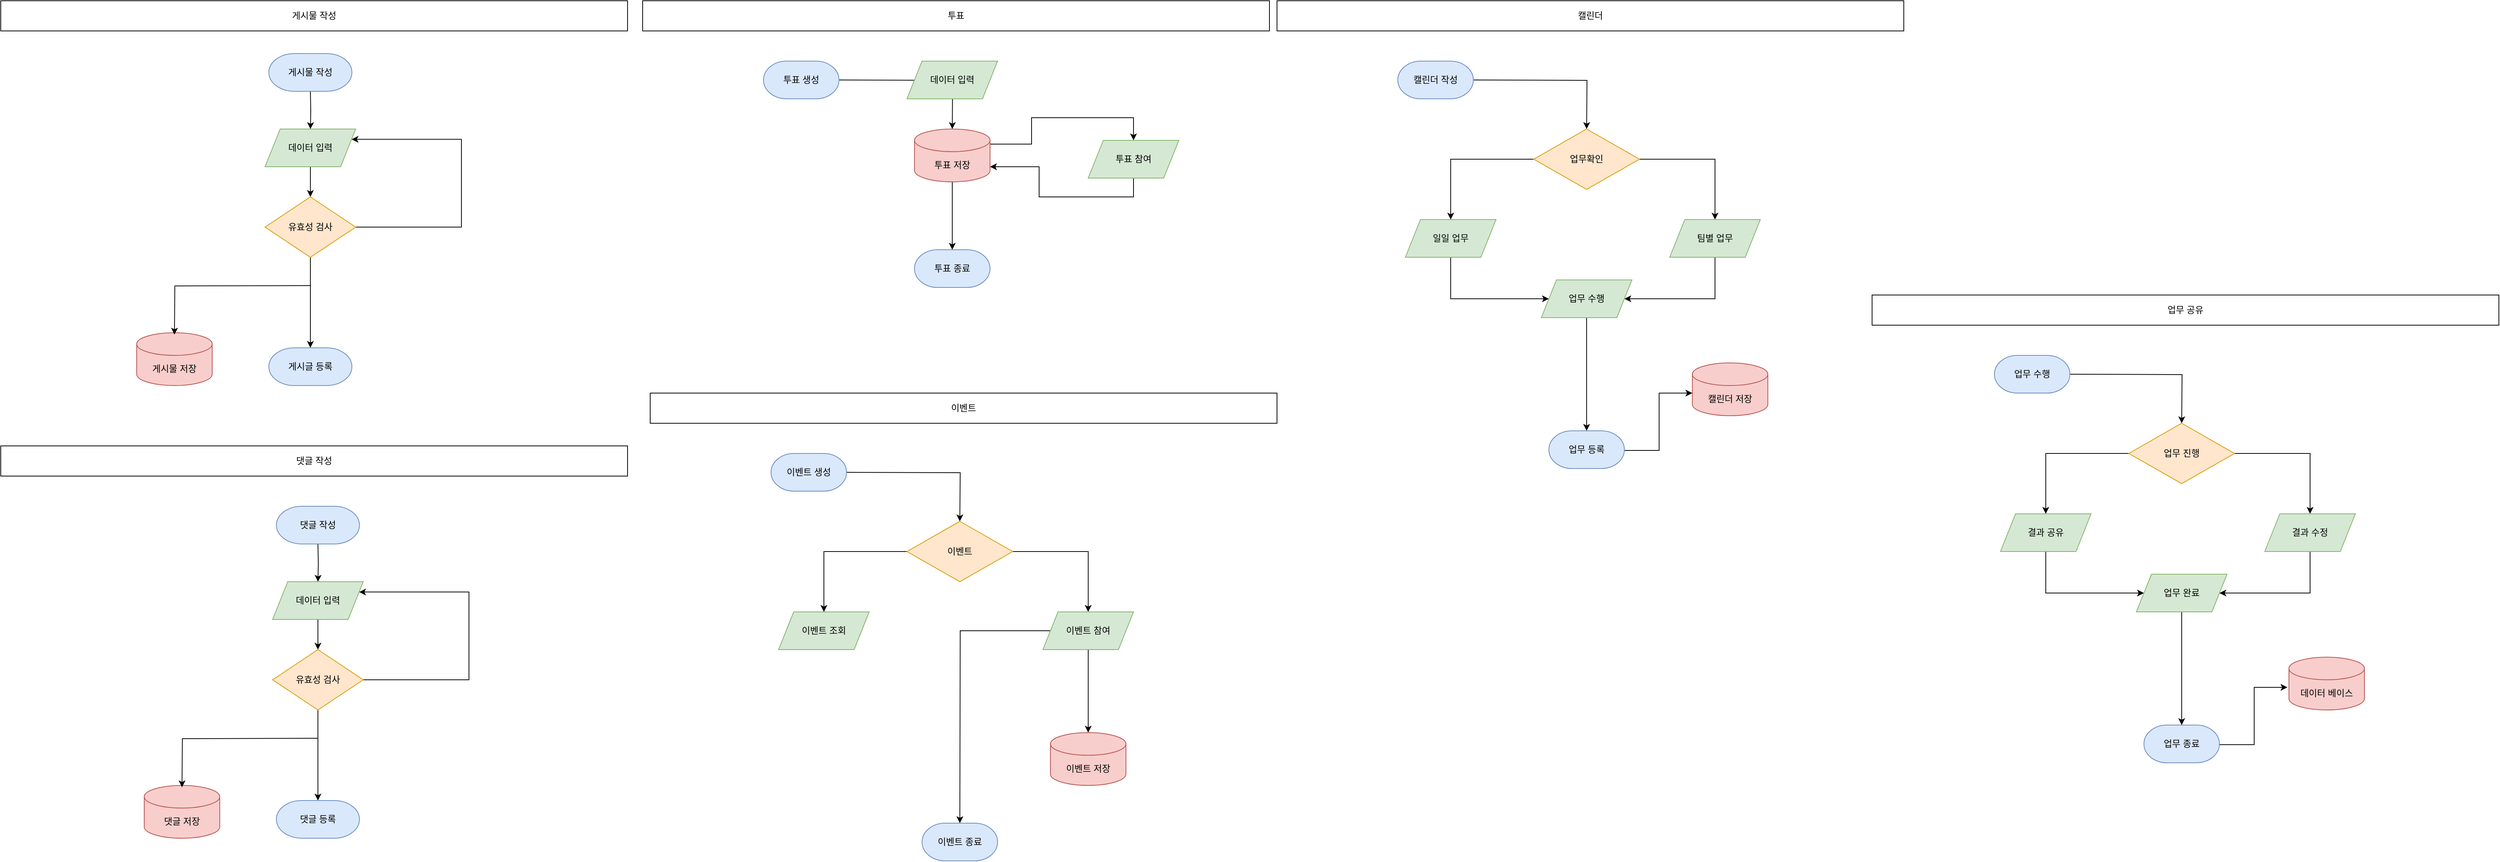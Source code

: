 <mxfile version="24.9.2">
  <diagram id="C5RBs43oDa-KdzZeNtuy" name="Page-1">
    <mxGraphModel dx="7170" dy="3780" grid="1" gridSize="10" guides="1" tooltips="1" connect="1" arrows="1" fold="1" page="1" pageScale="1" pageWidth="827" pageHeight="1169" math="0" shadow="0">
      <root>
        <mxCell id="WIyWlLk6GJQsqaUBKTNV-0" />
        <mxCell id="WIyWlLk6GJQsqaUBKTNV-1" parent="WIyWlLk6GJQsqaUBKTNV-0" />
        <mxCell id="itudX_r-34yZgfggLO3M-28" value="" style="edgeStyle=orthogonalEdgeStyle;rounded=0;orthogonalLoop=1;jettySize=auto;html=1;" parent="WIyWlLk6GJQsqaUBKTNV-1" edge="1">
          <mxGeometry relative="1" as="geometry">
            <mxPoint x="410" y="120" as="sourcePoint" />
            <mxPoint x="410.059" y="170.039" as="targetPoint" />
          </mxGeometry>
        </mxCell>
        <mxCell id="itudX_r-34yZgfggLO3M-20" value="" style="edgeStyle=orthogonalEdgeStyle;rounded=0;orthogonalLoop=1;jettySize=auto;html=1;exitX=0.5;exitY=1;exitDx=0;exitDy=0;" parent="WIyWlLk6GJQsqaUBKTNV-1" source="wbHT0PBJSshcKeom0m7--15" edge="1">
          <mxGeometry relative="1" as="geometry">
            <mxPoint x="410" y="460" as="targetPoint" />
            <mxPoint x="410.059" y="360.0" as="sourcePoint" />
          </mxGeometry>
        </mxCell>
        <mxCell id="itudX_r-34yZgfggLO3M-2" value="게시물 저장" style="shape=cylinder3;whiteSpace=wrap;html=1;boundedLbl=1;backgroundOutline=1;size=15;fillColor=#f8cecc;strokeColor=#b85450;" parent="WIyWlLk6GJQsqaUBKTNV-1" vertex="1">
          <mxGeometry x="180" y="440" width="100" height="70" as="geometry" />
        </mxCell>
        <mxCell id="itudX_r-34yZgfggLO3M-3" value="게시물 작성" style="rounded=0;whiteSpace=wrap;html=1;" parent="WIyWlLk6GJQsqaUBKTNV-1" vertex="1">
          <mxGeometry width="830" height="40" as="geometry" />
        </mxCell>
        <mxCell id="itudX_r-34yZgfggLO3M-22" style="edgeStyle=orthogonalEdgeStyle;rounded=0;orthogonalLoop=1;jettySize=auto;html=1;entryX=1;entryY=0.5;entryDx=0;entryDy=0;entryPerimeter=0;" parent="WIyWlLk6GJQsqaUBKTNV-1" edge="1">
          <mxGeometry relative="1" as="geometry">
            <mxPoint x="410" y="377.5" as="sourcePoint" />
            <mxPoint x="230" y="442.5" as="targetPoint" />
          </mxGeometry>
        </mxCell>
        <mxCell id="itudX_r-34yZgfggLO3M-49" value="" style="edgeStyle=orthogonalEdgeStyle;rounded=0;orthogonalLoop=1;jettySize=auto;html=1;" parent="WIyWlLk6GJQsqaUBKTNV-1" edge="1">
          <mxGeometry relative="1" as="geometry">
            <mxPoint x="1260" y="170" as="targetPoint" />
            <mxPoint x="1110" y="105" as="sourcePoint" />
          </mxGeometry>
        </mxCell>
        <mxCell id="itudX_r-34yZgfggLO3M-66" value="" style="edgeStyle=orthogonalEdgeStyle;rounded=0;orthogonalLoop=1;jettySize=auto;html=1;" parent="WIyWlLk6GJQsqaUBKTNV-1" source="itudX_r-34yZgfggLO3M-53" target="itudX_r-34yZgfggLO3M-63" edge="1">
          <mxGeometry relative="1" as="geometry">
            <Array as="points">
              <mxPoint x="1365" y="190" />
              <mxPoint x="1365" y="155" />
              <mxPoint x="1500" y="155" />
            </Array>
          </mxGeometry>
        </mxCell>
        <mxCell id="itudX_r-34yZgfggLO3M-68" value="" style="edgeStyle=orthogonalEdgeStyle;rounded=0;orthogonalLoop=1;jettySize=auto;html=1;" parent="WIyWlLk6GJQsqaUBKTNV-1" source="itudX_r-34yZgfggLO3M-53" edge="1">
          <mxGeometry relative="1" as="geometry">
            <mxPoint x="1260" y="330" as="targetPoint" />
          </mxGeometry>
        </mxCell>
        <mxCell id="itudX_r-34yZgfggLO3M-53" value="투표 저장" style="shape=cylinder3;whiteSpace=wrap;html=1;boundedLbl=1;backgroundOutline=1;size=15;fillColor=#f8cecc;strokeColor=#b85450;" parent="WIyWlLk6GJQsqaUBKTNV-1" vertex="1">
          <mxGeometry x="1210" y="170" width="100" height="70" as="geometry" />
        </mxCell>
        <mxCell id="itudX_r-34yZgfggLO3M-54" value="투표" style="rounded=0;whiteSpace=wrap;html=1;" parent="WIyWlLk6GJQsqaUBKTNV-1" vertex="1">
          <mxGeometry x="850" width="830" height="40" as="geometry" />
        </mxCell>
        <mxCell id="itudX_r-34yZgfggLO3M-67" value="" style="edgeStyle=orthogonalEdgeStyle;rounded=0;orthogonalLoop=1;jettySize=auto;html=1;" parent="WIyWlLk6GJQsqaUBKTNV-1" source="itudX_r-34yZgfggLO3M-63" target="itudX_r-34yZgfggLO3M-53" edge="1">
          <mxGeometry relative="1" as="geometry">
            <Array as="points">
              <mxPoint x="1500" y="260" />
              <mxPoint x="1375" y="260" />
              <mxPoint x="1375" y="220" />
            </Array>
          </mxGeometry>
        </mxCell>
        <mxCell id="itudX_r-34yZgfggLO3M-63" value="투표 참여" style="shape=parallelogram;perimeter=parallelogramPerimeter;whiteSpace=wrap;html=1;fixedSize=1;fillColor=#d5e8d4;strokeColor=#82b366;" parent="WIyWlLk6GJQsqaUBKTNV-1" vertex="1">
          <mxGeometry x="1440" y="185" width="120" height="50" as="geometry" />
        </mxCell>
        <mxCell id="itudX_r-34yZgfggLO3M-79" value="" style="edgeStyle=orthogonalEdgeStyle;rounded=0;orthogonalLoop=1;jettySize=auto;html=1;" parent="WIyWlLk6GJQsqaUBKTNV-1" edge="1">
          <mxGeometry relative="1" as="geometry">
            <mxPoint x="1270" y="690" as="targetPoint" />
            <mxPoint x="1120" y="625" as="sourcePoint" />
          </mxGeometry>
        </mxCell>
        <mxCell id="itudX_r-34yZgfggLO3M-83" value="이벤트 저장" style="shape=cylinder3;whiteSpace=wrap;html=1;boundedLbl=1;backgroundOutline=1;size=15;fillColor=#f8cecc;strokeColor=#b85450;" parent="WIyWlLk6GJQsqaUBKTNV-1" vertex="1">
          <mxGeometry x="1390" y="970" width="100" height="70" as="geometry" />
        </mxCell>
        <mxCell id="itudX_r-34yZgfggLO3M-84" value="이벤트" style="rounded=0;whiteSpace=wrap;html=1;" parent="WIyWlLk6GJQsqaUBKTNV-1" vertex="1">
          <mxGeometry x="860" y="520" width="830" height="40" as="geometry" />
        </mxCell>
        <mxCell id="itudX_r-34yZgfggLO3M-87" value="이벤트 조회" style="shape=parallelogram;perimeter=parallelogramPerimeter;whiteSpace=wrap;html=1;fixedSize=1;fillColor=#d5e8d4;strokeColor=#82b366;" parent="WIyWlLk6GJQsqaUBKTNV-1" vertex="1">
          <mxGeometry x="1030" y="810" width="120" height="50" as="geometry" />
        </mxCell>
        <mxCell id="itudX_r-34yZgfggLO3M-91" style="edgeStyle=orthogonalEdgeStyle;rounded=0;orthogonalLoop=1;jettySize=auto;html=1;" parent="WIyWlLk6GJQsqaUBKTNV-1" source="itudX_r-34yZgfggLO3M-89" target="itudX_r-34yZgfggLO3M-87" edge="1">
          <mxGeometry relative="1" as="geometry" />
        </mxCell>
        <mxCell id="itudX_r-34yZgfggLO3M-92" style="edgeStyle=orthogonalEdgeStyle;rounded=0;orthogonalLoop=1;jettySize=auto;html=1;" parent="WIyWlLk6GJQsqaUBKTNV-1" source="itudX_r-34yZgfggLO3M-89" target="itudX_r-34yZgfggLO3M-90" edge="1">
          <mxGeometry relative="1" as="geometry" />
        </mxCell>
        <mxCell id="itudX_r-34yZgfggLO3M-89" value="이벤트" style="rhombus;whiteSpace=wrap;html=1;fillColor=#ffe6cc;strokeColor=#d79b00;" parent="WIyWlLk6GJQsqaUBKTNV-1" vertex="1">
          <mxGeometry x="1200" y="690" width="140" height="80" as="geometry" />
        </mxCell>
        <mxCell id="itudX_r-34yZgfggLO3M-93" value="" style="edgeStyle=orthogonalEdgeStyle;rounded=0;orthogonalLoop=1;jettySize=auto;html=1;" parent="WIyWlLk6GJQsqaUBKTNV-1" source="itudX_r-34yZgfggLO3M-90" target="itudX_r-34yZgfggLO3M-83" edge="1">
          <mxGeometry relative="1" as="geometry" />
        </mxCell>
        <mxCell id="itudX_r-34yZgfggLO3M-94" style="edgeStyle=orthogonalEdgeStyle;rounded=0;orthogonalLoop=1;jettySize=auto;html=1;" parent="WIyWlLk6GJQsqaUBKTNV-1" source="itudX_r-34yZgfggLO3M-90" edge="1">
          <mxGeometry relative="1" as="geometry">
            <mxPoint x="1270.029" y="1090" as="targetPoint" />
          </mxGeometry>
        </mxCell>
        <mxCell id="itudX_r-34yZgfggLO3M-90" value="이벤트 참여" style="shape=parallelogram;perimeter=parallelogramPerimeter;whiteSpace=wrap;html=1;fixedSize=1;fillColor=#d5e8d4;strokeColor=#82b366;" parent="WIyWlLk6GJQsqaUBKTNV-1" vertex="1">
          <mxGeometry x="1380" y="810" width="120" height="50" as="geometry" />
        </mxCell>
        <mxCell id="itudX_r-34yZgfggLO3M-107" value="" style="edgeStyle=orthogonalEdgeStyle;rounded=0;orthogonalLoop=1;jettySize=auto;html=1;" parent="WIyWlLk6GJQsqaUBKTNV-1" edge="1">
          <mxGeometry relative="1" as="geometry">
            <mxPoint x="2100" y="170" as="targetPoint" />
            <mxPoint x="1950" y="105" as="sourcePoint" />
          </mxGeometry>
        </mxCell>
        <mxCell id="itudX_r-34yZgfggLO3M-109" value="캘린더 저장" style="shape=cylinder3;whiteSpace=wrap;html=1;boundedLbl=1;backgroundOutline=1;size=15;fillColor=#f8cecc;strokeColor=#b85450;" parent="WIyWlLk6GJQsqaUBKTNV-1" vertex="1">
          <mxGeometry x="2240" y="480" width="100" height="70" as="geometry" />
        </mxCell>
        <mxCell id="itudX_r-34yZgfggLO3M-110" value="캘린더" style="rounded=0;whiteSpace=wrap;html=1;" parent="WIyWlLk6GJQsqaUBKTNV-1" vertex="1">
          <mxGeometry x="1690" width="830" height="40" as="geometry" />
        </mxCell>
        <mxCell id="itudX_r-34yZgfggLO3M-120" style="edgeStyle=orthogonalEdgeStyle;rounded=0;orthogonalLoop=1;jettySize=auto;html=1;entryX=0;entryY=0.5;entryDx=0;entryDy=0;" parent="WIyWlLk6GJQsqaUBKTNV-1" source="itudX_r-34yZgfggLO3M-112" target="itudX_r-34yZgfggLO3M-119" edge="1">
          <mxGeometry relative="1" as="geometry">
            <Array as="points">
              <mxPoint x="1920" y="395" />
            </Array>
          </mxGeometry>
        </mxCell>
        <mxCell id="itudX_r-34yZgfggLO3M-112" value="일일 업무" style="shape=parallelogram;perimeter=parallelogramPerimeter;whiteSpace=wrap;html=1;fixedSize=1;fillColor=#d5e8d4;strokeColor=#82b366;" parent="WIyWlLk6GJQsqaUBKTNV-1" vertex="1">
          <mxGeometry x="1860" y="290" width="120" height="50" as="geometry" />
        </mxCell>
        <mxCell id="itudX_r-34yZgfggLO3M-113" style="edgeStyle=orthogonalEdgeStyle;rounded=0;orthogonalLoop=1;jettySize=auto;html=1;" parent="WIyWlLk6GJQsqaUBKTNV-1" source="itudX_r-34yZgfggLO3M-115" target="itudX_r-34yZgfggLO3M-112" edge="1">
          <mxGeometry relative="1" as="geometry" />
        </mxCell>
        <mxCell id="itudX_r-34yZgfggLO3M-114" style="edgeStyle=orthogonalEdgeStyle;rounded=0;orthogonalLoop=1;jettySize=auto;html=1;" parent="WIyWlLk6GJQsqaUBKTNV-1" source="itudX_r-34yZgfggLO3M-115" target="itudX_r-34yZgfggLO3M-118" edge="1">
          <mxGeometry relative="1" as="geometry" />
        </mxCell>
        <mxCell id="itudX_r-34yZgfggLO3M-115" value="업무확인" style="rhombus;whiteSpace=wrap;html=1;fillColor=#ffe6cc;strokeColor=#d79b00;" parent="WIyWlLk6GJQsqaUBKTNV-1" vertex="1">
          <mxGeometry x="2030" y="170" width="140" height="80" as="geometry" />
        </mxCell>
        <mxCell id="itudX_r-34yZgfggLO3M-121" style="edgeStyle=orthogonalEdgeStyle;rounded=0;orthogonalLoop=1;jettySize=auto;html=1;entryX=1;entryY=0.5;entryDx=0;entryDy=0;" parent="WIyWlLk6GJQsqaUBKTNV-1" source="itudX_r-34yZgfggLO3M-118" target="itudX_r-34yZgfggLO3M-119" edge="1">
          <mxGeometry relative="1" as="geometry">
            <Array as="points">
              <mxPoint x="2270" y="395" />
            </Array>
          </mxGeometry>
        </mxCell>
        <mxCell id="itudX_r-34yZgfggLO3M-118" value="팀별 업무" style="shape=parallelogram;perimeter=parallelogramPerimeter;whiteSpace=wrap;html=1;fixedSize=1;fillColor=#d5e8d4;strokeColor=#82b366;" parent="WIyWlLk6GJQsqaUBKTNV-1" vertex="1">
          <mxGeometry x="2210" y="290" width="120" height="50" as="geometry" />
        </mxCell>
        <mxCell id="itudX_r-34yZgfggLO3M-122" style="edgeStyle=orthogonalEdgeStyle;rounded=0;orthogonalLoop=1;jettySize=auto;html=1;" parent="WIyWlLk6GJQsqaUBKTNV-1" source="itudX_r-34yZgfggLO3M-119" edge="1">
          <mxGeometry relative="1" as="geometry">
            <mxPoint x="2100" y="570" as="targetPoint" />
          </mxGeometry>
        </mxCell>
        <mxCell id="itudX_r-34yZgfggLO3M-119" value="업무 수행" style="shape=parallelogram;perimeter=parallelogramPerimeter;whiteSpace=wrap;html=1;fixedSize=1;fillColor=#d5e8d4;strokeColor=#82b366;" parent="WIyWlLk6GJQsqaUBKTNV-1" vertex="1">
          <mxGeometry x="2040" y="370" width="120" height="50" as="geometry" />
        </mxCell>
        <mxCell id="itudX_r-34yZgfggLO3M-123" style="edgeStyle=orthogonalEdgeStyle;rounded=0;orthogonalLoop=1;jettySize=auto;html=1;exitX=0.75;exitY=0;exitDx=0;exitDy=0;entryX=0;entryY=0;entryDx=0;entryDy=45;entryPerimeter=0;" parent="WIyWlLk6GJQsqaUBKTNV-1" edge="1">
          <mxGeometry relative="1" as="geometry">
            <mxPoint x="2150" y="595" as="sourcePoint" />
            <mxPoint x="2240" y="520" as="targetPoint" />
            <Array as="points">
              <mxPoint x="2150" y="596" />
              <mxPoint x="2196" y="596" />
              <mxPoint x="2196" y="520" />
            </Array>
          </mxGeometry>
        </mxCell>
        <mxCell id="itudX_r-34yZgfggLO3M-124" value="" style="edgeStyle=orthogonalEdgeStyle;rounded=0;orthogonalLoop=1;jettySize=auto;html=1;" parent="WIyWlLk6GJQsqaUBKTNV-1" edge="1">
          <mxGeometry relative="1" as="geometry">
            <mxPoint x="2888" y="560" as="targetPoint" />
            <mxPoint x="2738" y="495" as="sourcePoint" />
          </mxGeometry>
        </mxCell>
        <mxCell id="itudX_r-34yZgfggLO3M-126" value="데이터 베이스" style="shape=cylinder3;whiteSpace=wrap;html=1;boundedLbl=1;backgroundOutline=1;size=15;fillColor=#f8cecc;strokeColor=#b85450;" parent="WIyWlLk6GJQsqaUBKTNV-1" vertex="1">
          <mxGeometry x="3030" y="870" width="100" height="70" as="geometry" />
        </mxCell>
        <mxCell id="itudX_r-34yZgfggLO3M-127" value="업무 공유" style="rounded=0;whiteSpace=wrap;html=1;" parent="WIyWlLk6GJQsqaUBKTNV-1" vertex="1">
          <mxGeometry x="2478" y="390" width="830" height="40" as="geometry" />
        </mxCell>
        <mxCell id="itudX_r-34yZgfggLO3M-129" style="edgeStyle=orthogonalEdgeStyle;rounded=0;orthogonalLoop=1;jettySize=auto;html=1;entryX=0;entryY=0.5;entryDx=0;entryDy=0;" parent="WIyWlLk6GJQsqaUBKTNV-1" source="itudX_r-34yZgfggLO3M-130" target="itudX_r-34yZgfggLO3M-137" edge="1">
          <mxGeometry relative="1" as="geometry">
            <Array as="points">
              <mxPoint x="2708" y="785" />
            </Array>
          </mxGeometry>
        </mxCell>
        <mxCell id="itudX_r-34yZgfggLO3M-130" value="결과 공유" style="shape=parallelogram;perimeter=parallelogramPerimeter;whiteSpace=wrap;html=1;fixedSize=1;fillColor=#d5e8d4;strokeColor=#82b366;" parent="WIyWlLk6GJQsqaUBKTNV-1" vertex="1">
          <mxGeometry x="2648" y="680" width="120" height="50" as="geometry" />
        </mxCell>
        <mxCell id="itudX_r-34yZgfggLO3M-131" style="edgeStyle=orthogonalEdgeStyle;rounded=0;orthogonalLoop=1;jettySize=auto;html=1;" parent="WIyWlLk6GJQsqaUBKTNV-1" source="itudX_r-34yZgfggLO3M-133" target="itudX_r-34yZgfggLO3M-130" edge="1">
          <mxGeometry relative="1" as="geometry" />
        </mxCell>
        <mxCell id="itudX_r-34yZgfggLO3M-132" style="edgeStyle=orthogonalEdgeStyle;rounded=0;orthogonalLoop=1;jettySize=auto;html=1;" parent="WIyWlLk6GJQsqaUBKTNV-1" source="itudX_r-34yZgfggLO3M-133" target="itudX_r-34yZgfggLO3M-135" edge="1">
          <mxGeometry relative="1" as="geometry" />
        </mxCell>
        <mxCell id="itudX_r-34yZgfggLO3M-133" value="업무 진행" style="rhombus;whiteSpace=wrap;html=1;fillColor=#ffe6cc;strokeColor=#d79b00;" parent="WIyWlLk6GJQsqaUBKTNV-1" vertex="1">
          <mxGeometry x="2818" y="560" width="140" height="80" as="geometry" />
        </mxCell>
        <mxCell id="itudX_r-34yZgfggLO3M-134" style="edgeStyle=orthogonalEdgeStyle;rounded=0;orthogonalLoop=1;jettySize=auto;html=1;entryX=1;entryY=0.5;entryDx=0;entryDy=0;" parent="WIyWlLk6GJQsqaUBKTNV-1" source="itudX_r-34yZgfggLO3M-135" target="itudX_r-34yZgfggLO3M-137" edge="1">
          <mxGeometry relative="1" as="geometry">
            <Array as="points">
              <mxPoint x="3058" y="785" />
            </Array>
          </mxGeometry>
        </mxCell>
        <mxCell id="itudX_r-34yZgfggLO3M-135" value="결과 수정" style="shape=parallelogram;perimeter=parallelogramPerimeter;whiteSpace=wrap;html=1;fixedSize=1;fillColor=#d5e8d4;strokeColor=#82b366;" parent="WIyWlLk6GJQsqaUBKTNV-1" vertex="1">
          <mxGeometry x="2998" y="680" width="120" height="50" as="geometry" />
        </mxCell>
        <mxCell id="itudX_r-34yZgfggLO3M-136" style="edgeStyle=orthogonalEdgeStyle;rounded=0;orthogonalLoop=1;jettySize=auto;html=1;" parent="WIyWlLk6GJQsqaUBKTNV-1" source="itudX_r-34yZgfggLO3M-137" edge="1">
          <mxGeometry relative="1" as="geometry">
            <mxPoint x="2888" y="960" as="targetPoint" />
          </mxGeometry>
        </mxCell>
        <mxCell id="itudX_r-34yZgfggLO3M-137" value="업무 완료" style="shape=parallelogram;perimeter=parallelogramPerimeter;whiteSpace=wrap;html=1;fixedSize=1;fillColor=#d5e8d4;strokeColor=#82b366;" parent="WIyWlLk6GJQsqaUBKTNV-1" vertex="1">
          <mxGeometry x="2828" y="760" width="120" height="50" as="geometry" />
        </mxCell>
        <mxCell id="itudX_r-34yZgfggLO3M-138" style="edgeStyle=orthogonalEdgeStyle;rounded=0;orthogonalLoop=1;jettySize=auto;html=1;exitX=0.75;exitY=0;exitDx=0;exitDy=0;entryX=0;entryY=0;entryDx=0;entryDy=45;entryPerimeter=0;" parent="WIyWlLk6GJQsqaUBKTNV-1" edge="1">
          <mxGeometry relative="1" as="geometry">
            <mxPoint x="2938" y="985" as="sourcePoint" />
            <mxPoint x="3028" y="910" as="targetPoint" />
            <Array as="points">
              <mxPoint x="2984" y="986" />
              <mxPoint x="2984" y="910" />
            </Array>
          </mxGeometry>
        </mxCell>
        <mxCell id="wbHT0PBJSshcKeom0m7--1" value="게시물 작성" style="strokeWidth=1;html=1;shape=mxgraph.flowchart.terminator;whiteSpace=wrap;fillColor=#dae8fc;strokeColor=#6c8ebf;" vertex="1" parent="WIyWlLk6GJQsqaUBKTNV-1">
          <mxGeometry x="355" y="70" width="110" height="50" as="geometry" />
        </mxCell>
        <mxCell id="wbHT0PBJSshcKeom0m7--2" value="게시글 등록" style="strokeWidth=1;html=1;shape=mxgraph.flowchart.terminator;whiteSpace=wrap;fillColor=#dae8fc;strokeColor=#6c8ebf;" vertex="1" parent="WIyWlLk6GJQsqaUBKTNV-1">
          <mxGeometry x="355" y="460" width="110" height="50" as="geometry" />
        </mxCell>
        <mxCell id="wbHT0PBJSshcKeom0m7--4" value="투표 종료" style="strokeWidth=1;html=1;shape=mxgraph.flowchart.terminator;whiteSpace=wrap;fillColor=#dae8fc;strokeColor=#6c8ebf;" vertex="1" parent="WIyWlLk6GJQsqaUBKTNV-1">
          <mxGeometry x="1210" y="330" width="100" height="50" as="geometry" />
        </mxCell>
        <mxCell id="wbHT0PBJSshcKeom0m7--5" value="투표 생성" style="strokeWidth=1;html=1;shape=mxgraph.flowchart.terminator;whiteSpace=wrap;fillColor=#dae8fc;strokeColor=#6c8ebf;" vertex="1" parent="WIyWlLk6GJQsqaUBKTNV-1">
          <mxGeometry x="1010" y="80" width="100" height="50" as="geometry" />
        </mxCell>
        <mxCell id="wbHT0PBJSshcKeom0m7--6" value="이벤트 생성" style="strokeWidth=1;html=1;shape=mxgraph.flowchart.terminator;whiteSpace=wrap;fillColor=#dae8fc;strokeColor=#6c8ebf;" vertex="1" parent="WIyWlLk6GJQsqaUBKTNV-1">
          <mxGeometry x="1020" y="600" width="100" height="50" as="geometry" />
        </mxCell>
        <mxCell id="wbHT0PBJSshcKeom0m7--7" value="이벤트 종료" style="strokeWidth=1;html=1;shape=mxgraph.flowchart.terminator;whiteSpace=wrap;fillColor=#dae8fc;strokeColor=#6c8ebf;" vertex="1" parent="WIyWlLk6GJQsqaUBKTNV-1">
          <mxGeometry x="1220" y="1090" width="100" height="50" as="geometry" />
        </mxCell>
        <mxCell id="wbHT0PBJSshcKeom0m7--8" value="캘린더 작성" style="strokeWidth=1;html=1;shape=mxgraph.flowchart.terminator;whiteSpace=wrap;fillColor=#dae8fc;strokeColor=#6c8ebf;" vertex="1" parent="WIyWlLk6GJQsqaUBKTNV-1">
          <mxGeometry x="1850" y="80" width="100" height="50" as="geometry" />
        </mxCell>
        <mxCell id="wbHT0PBJSshcKeom0m7--9" value="업무 등록" style="strokeWidth=1;html=1;shape=mxgraph.flowchart.terminator;whiteSpace=wrap;fillColor=#dae8fc;strokeColor=#6c8ebf;" vertex="1" parent="WIyWlLk6GJQsqaUBKTNV-1">
          <mxGeometry x="2050" y="570" width="100" height="50" as="geometry" />
        </mxCell>
        <mxCell id="wbHT0PBJSshcKeom0m7--10" value="업무 수행" style="strokeWidth=1;html=1;shape=mxgraph.flowchart.terminator;whiteSpace=wrap;fillColor=#dae8fc;strokeColor=#6c8ebf;" vertex="1" parent="WIyWlLk6GJQsqaUBKTNV-1">
          <mxGeometry x="2640" y="470" width="100" height="50" as="geometry" />
        </mxCell>
        <mxCell id="wbHT0PBJSshcKeom0m7--11" value="업무 종료" style="strokeWidth=1;html=1;shape=mxgraph.flowchart.terminator;whiteSpace=wrap;fillColor=#dae8fc;strokeColor=#6c8ebf;" vertex="1" parent="WIyWlLk6GJQsqaUBKTNV-1">
          <mxGeometry x="2838" y="960" width="100" height="50" as="geometry" />
        </mxCell>
        <mxCell id="wbHT0PBJSshcKeom0m7--20" value="" style="edgeStyle=orthogonalEdgeStyle;rounded=0;orthogonalLoop=1;jettySize=auto;html=1;" edge="1" parent="WIyWlLk6GJQsqaUBKTNV-1" source="wbHT0PBJSshcKeom0m7--12" target="wbHT0PBJSshcKeom0m7--15">
          <mxGeometry relative="1" as="geometry" />
        </mxCell>
        <mxCell id="wbHT0PBJSshcKeom0m7--12" value="데이터 입력" style="shape=parallelogram;perimeter=parallelogramPerimeter;whiteSpace=wrap;html=1;fixedSize=1;fillColor=#d5e8d4;strokeColor=#82b366;" vertex="1" parent="WIyWlLk6GJQsqaUBKTNV-1">
          <mxGeometry x="350" y="170" width="120" height="50" as="geometry" />
        </mxCell>
        <mxCell id="wbHT0PBJSshcKeom0m7--21" style="edgeStyle=orthogonalEdgeStyle;rounded=0;orthogonalLoop=1;jettySize=auto;html=1;entryX=1;entryY=0.25;entryDx=0;entryDy=0;" edge="1" parent="WIyWlLk6GJQsqaUBKTNV-1" source="wbHT0PBJSshcKeom0m7--15" target="wbHT0PBJSshcKeom0m7--12">
          <mxGeometry relative="1" as="geometry">
            <Array as="points">
              <mxPoint x="610" y="300" />
              <mxPoint x="610" y="184" />
            </Array>
          </mxGeometry>
        </mxCell>
        <mxCell id="wbHT0PBJSshcKeom0m7--15" value="유효성 검사" style="rhombus;whiteSpace=wrap;html=1;fillColor=#ffe6cc;strokeColor=#d79b00;" vertex="1" parent="WIyWlLk6GJQsqaUBKTNV-1">
          <mxGeometry x="350" y="260" width="120" height="80" as="geometry" />
        </mxCell>
        <mxCell id="wbHT0PBJSshcKeom0m7--23" value="댓글 작성" style="rounded=0;whiteSpace=wrap;html=1;" vertex="1" parent="WIyWlLk6GJQsqaUBKTNV-1">
          <mxGeometry y="590" width="830" height="40" as="geometry" />
        </mxCell>
        <mxCell id="wbHT0PBJSshcKeom0m7--24" value="" style="edgeStyle=orthogonalEdgeStyle;rounded=0;orthogonalLoop=1;jettySize=auto;html=1;" edge="1" parent="WIyWlLk6GJQsqaUBKTNV-1">
          <mxGeometry relative="1" as="geometry">
            <mxPoint x="420" y="720" as="sourcePoint" />
            <mxPoint x="420.059" y="770.039" as="targetPoint" />
          </mxGeometry>
        </mxCell>
        <mxCell id="wbHT0PBJSshcKeom0m7--25" value="" style="edgeStyle=orthogonalEdgeStyle;rounded=0;orthogonalLoop=1;jettySize=auto;html=1;exitX=0.5;exitY=1;exitDx=0;exitDy=0;" edge="1" source="wbHT0PBJSshcKeom0m7--33" parent="WIyWlLk6GJQsqaUBKTNV-1">
          <mxGeometry relative="1" as="geometry">
            <mxPoint x="420" y="1060" as="targetPoint" />
            <mxPoint x="420.059" y="960.0" as="sourcePoint" />
          </mxGeometry>
        </mxCell>
        <mxCell id="wbHT0PBJSshcKeom0m7--26" value="댓글 저장" style="shape=cylinder3;whiteSpace=wrap;html=1;boundedLbl=1;backgroundOutline=1;size=15;fillColor=#f8cecc;strokeColor=#b85450;" vertex="1" parent="WIyWlLk6GJQsqaUBKTNV-1">
          <mxGeometry x="190" y="1040" width="100" height="70" as="geometry" />
        </mxCell>
        <mxCell id="wbHT0PBJSshcKeom0m7--27" style="edgeStyle=orthogonalEdgeStyle;rounded=0;orthogonalLoop=1;jettySize=auto;html=1;entryX=1;entryY=0.5;entryDx=0;entryDy=0;entryPerimeter=0;" edge="1" parent="WIyWlLk6GJQsqaUBKTNV-1">
          <mxGeometry relative="1" as="geometry">
            <mxPoint x="420" y="977.5" as="sourcePoint" />
            <mxPoint x="240" y="1042.5" as="targetPoint" />
          </mxGeometry>
        </mxCell>
        <mxCell id="wbHT0PBJSshcKeom0m7--28" value="댓글 작성" style="strokeWidth=1;html=1;shape=mxgraph.flowchart.terminator;whiteSpace=wrap;fillColor=#dae8fc;strokeColor=#6c8ebf;" vertex="1" parent="WIyWlLk6GJQsqaUBKTNV-1">
          <mxGeometry x="365" y="670" width="110" height="50" as="geometry" />
        </mxCell>
        <mxCell id="wbHT0PBJSshcKeom0m7--29" value="댓글 등록" style="strokeWidth=1;html=1;shape=mxgraph.flowchart.terminator;whiteSpace=wrap;fillColor=#dae8fc;strokeColor=#6c8ebf;" vertex="1" parent="WIyWlLk6GJQsqaUBKTNV-1">
          <mxGeometry x="365" y="1060" width="110" height="50" as="geometry" />
        </mxCell>
        <mxCell id="wbHT0PBJSshcKeom0m7--30" value="" style="edgeStyle=orthogonalEdgeStyle;rounded=0;orthogonalLoop=1;jettySize=auto;html=1;" edge="1" source="wbHT0PBJSshcKeom0m7--31" target="wbHT0PBJSshcKeom0m7--33" parent="WIyWlLk6GJQsqaUBKTNV-1">
          <mxGeometry relative="1" as="geometry" />
        </mxCell>
        <mxCell id="wbHT0PBJSshcKeom0m7--31" value="데이터 입력" style="shape=parallelogram;perimeter=parallelogramPerimeter;whiteSpace=wrap;html=1;fixedSize=1;fillColor=#d5e8d4;strokeColor=#82b366;" vertex="1" parent="WIyWlLk6GJQsqaUBKTNV-1">
          <mxGeometry x="360" y="770" width="120" height="50" as="geometry" />
        </mxCell>
        <mxCell id="wbHT0PBJSshcKeom0m7--32" style="edgeStyle=orthogonalEdgeStyle;rounded=0;orthogonalLoop=1;jettySize=auto;html=1;entryX=1;entryY=0.25;entryDx=0;entryDy=0;" edge="1" source="wbHT0PBJSshcKeom0m7--33" target="wbHT0PBJSshcKeom0m7--31" parent="WIyWlLk6GJQsqaUBKTNV-1">
          <mxGeometry relative="1" as="geometry">
            <Array as="points">
              <mxPoint x="620" y="900" />
              <mxPoint x="620" y="784" />
            </Array>
          </mxGeometry>
        </mxCell>
        <mxCell id="wbHT0PBJSshcKeom0m7--33" value="유효성 검사" style="rhombus;whiteSpace=wrap;html=1;fillColor=#ffe6cc;strokeColor=#d79b00;" vertex="1" parent="WIyWlLk6GJQsqaUBKTNV-1">
          <mxGeometry x="360" y="860" width="120" height="80" as="geometry" />
        </mxCell>
        <mxCell id="wbHT0PBJSshcKeom0m7--34" value="데이터 입력" style="shape=parallelogram;perimeter=parallelogramPerimeter;whiteSpace=wrap;html=1;fixedSize=1;fillColor=#d5e8d4;strokeColor=#82b366;" vertex="1" parent="WIyWlLk6GJQsqaUBKTNV-1">
          <mxGeometry x="1200" y="80" width="120" height="50" as="geometry" />
        </mxCell>
      </root>
    </mxGraphModel>
  </diagram>
</mxfile>
